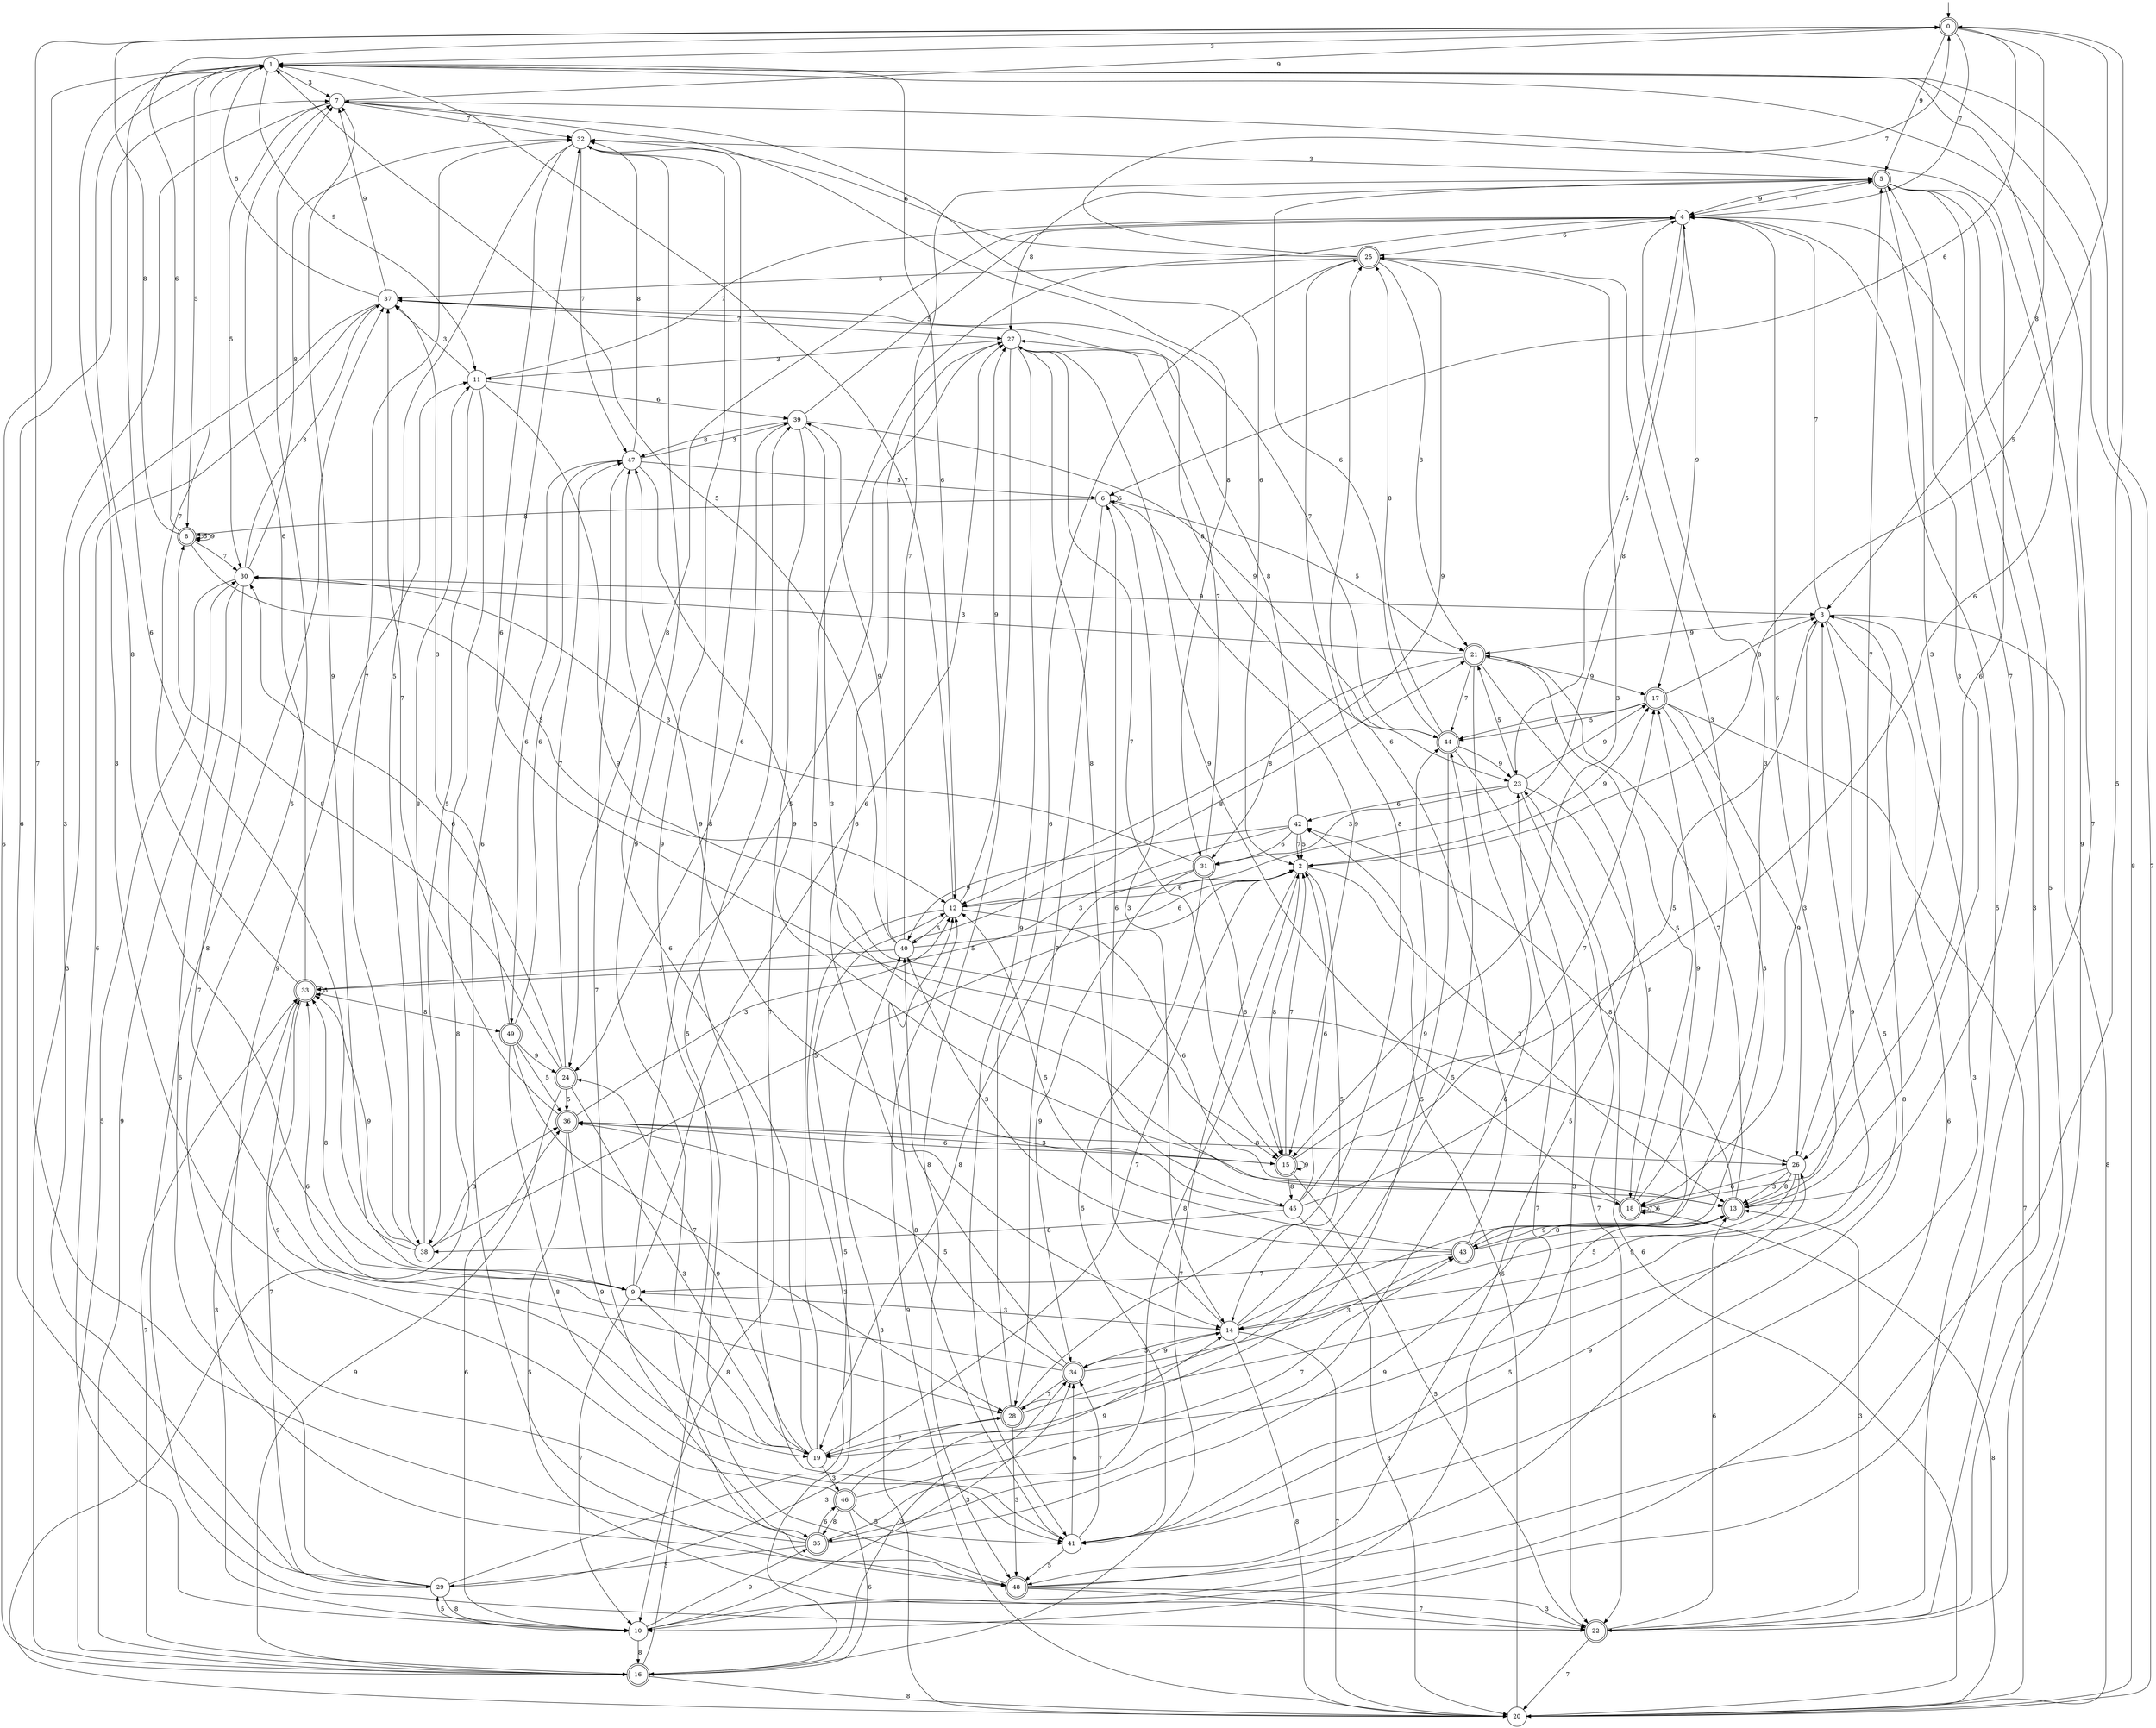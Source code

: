 digraph g {

	s0 [shape="doublecircle" label="0"];
	s1 [shape="circle" label="1"];
	s2 [shape="circle" label="2"];
	s3 [shape="circle" label="3"];
	s4 [shape="circle" label="4"];
	s5 [shape="doublecircle" label="5"];
	s6 [shape="circle" label="6"];
	s7 [shape="circle" label="7"];
	s8 [shape="doublecircle" label="8"];
	s9 [shape="circle" label="9"];
	s10 [shape="circle" label="10"];
	s11 [shape="circle" label="11"];
	s12 [shape="circle" label="12"];
	s13 [shape="doublecircle" label="13"];
	s14 [shape="circle" label="14"];
	s15 [shape="doublecircle" label="15"];
	s16 [shape="doublecircle" label="16"];
	s17 [shape="doublecircle" label="17"];
	s18 [shape="doublecircle" label="18"];
	s19 [shape="circle" label="19"];
	s20 [shape="circle" label="20"];
	s21 [shape="doublecircle" label="21"];
	s22 [shape="doublecircle" label="22"];
	s23 [shape="circle" label="23"];
	s24 [shape="doublecircle" label="24"];
	s25 [shape="doublecircle" label="25"];
	s26 [shape="circle" label="26"];
	s27 [shape="circle" label="27"];
	s28 [shape="doublecircle" label="28"];
	s29 [shape="circle" label="29"];
	s30 [shape="circle" label="30"];
	s31 [shape="doublecircle" label="31"];
	s32 [shape="circle" label="32"];
	s33 [shape="doublecircle" label="33"];
	s34 [shape="doublecircle" label="34"];
	s35 [shape="doublecircle" label="35"];
	s36 [shape="doublecircle" label="36"];
	s37 [shape="circle" label="37"];
	s38 [shape="circle" label="38"];
	s39 [shape="circle" label="39"];
	s40 [shape="circle" label="40"];
	s41 [shape="circle" label="41"];
	s42 [shape="circle" label="42"];
	s43 [shape="doublecircle" label="43"];
	s44 [shape="doublecircle" label="44"];
	s45 [shape="circle" label="45"];
	s46 [shape="doublecircle" label="46"];
	s47 [shape="circle" label="47"];
	s48 [shape="doublecircle" label="48"];
	s49 [shape="doublecircle" label="49"];
	s0 -> s1 [label="3"];
	s0 -> s2 [label="5"];
	s0 -> s3 [label="8"];
	s0 -> s4 [label="7"];
	s0 -> s5 [label="9"];
	s0 -> s6 [label="6"];
	s1 -> s7 [label="3"];
	s1 -> s8 [label="5"];
	s1 -> s9 [label="8"];
	s1 -> s10 [label="7"];
	s1 -> s11 [label="9"];
	s1 -> s12 [label="6"];
	s2 -> s13 [label="3"];
	s2 -> s14 [label="5"];
	s2 -> s15 [label="8"];
	s2 -> s16 [label="7"];
	s2 -> s17 [label="9"];
	s2 -> s12 [label="6"];
	s3 -> s18 [label="3"];
	s3 -> s19 [label="5"];
	s3 -> s20 [label="8"];
	s3 -> s4 [label="7"];
	s3 -> s21 [label="9"];
	s3 -> s10 [label="6"];
	s4 -> s22 [label="3"];
	s4 -> s23 [label="5"];
	s4 -> s24 [label="8"];
	s4 -> s5 [label="7"];
	s4 -> s17 [label="9"];
	s4 -> s25 [label="6"];
	s5 -> s26 [label="3"];
	s5 -> s22 [label="5"];
	s5 -> s27 [label="8"];
	s5 -> s13 [label="7"];
	s5 -> s4 [label="9"];
	s5 -> s18 [label="6"];
	s6 -> s14 [label="3"];
	s6 -> s21 [label="5"];
	s6 -> s8 [label="8"];
	s6 -> s28 [label="7"];
	s6 -> s15 [label="9"];
	s6 -> s6 [label="6"];
	s7 -> s29 [label="3"];
	s7 -> s30 [label="5"];
	s7 -> s31 [label="8"];
	s7 -> s32 [label="7"];
	s7 -> s0 [label="9"];
	s7 -> s2 [label="6"];
	s8 -> s12 [label="3"];
	s8 -> s8 [label="5"];
	s8 -> s0 [label="8"];
	s8 -> s30 [label="7"];
	s8 -> s8 [label="9"];
	s8 -> s0 [label="6"];
	s9 -> s14 [label="3"];
	s9 -> s27 [label="5"];
	s9 -> s33 [label="8"];
	s9 -> s10 [label="7"];
	s9 -> s7 [label="9"];
	s9 -> s27 [label="6"];
	s10 -> s34 [label="3"];
	s10 -> s29 [label="5"];
	s10 -> s16 [label="8"];
	s10 -> s23 [label="7"];
	s10 -> s35 [label="9"];
	s10 -> s36 [label="6"];
	s11 -> s37 [label="3"];
	s11 -> s38 [label="5"];
	s11 -> s20 [label="8"];
	s11 -> s4 [label="7"];
	s11 -> s26 [label="9"];
	s11 -> s39 [label="6"];
	s12 -> s16 [label="3"];
	s12 -> s40 [label="5"];
	s12 -> s4 [label="8"];
	s12 -> s1 [label="7"];
	s12 -> s27 [label="9"];
	s12 -> s13 [label="6"];
	s13 -> s5 [label="3"];
	s13 -> s41 [label="5"];
	s13 -> s42 [label="8"];
	s13 -> s21 [label="7"];
	s13 -> s43 [label="9"];
	s13 -> s4 [label="6"];
	s14 -> s4 [label="3"];
	s14 -> s34 [label="5"];
	s14 -> s20 [label="8"];
	s14 -> s20 [label="7"];
	s14 -> s44 [label="9"];
	s14 -> s6 [label="6"];
	s15 -> s36 [label="3"];
	s15 -> s22 [label="5"];
	s15 -> s45 [label="8"];
	s15 -> s2 [label="7"];
	s15 -> s15 [label="9"];
	s15 -> s1 [label="6"];
	s16 -> s34 [label="3"];
	s16 -> s39 [label="5"];
	s16 -> s20 [label="8"];
	s16 -> s33 [label="7"];
	s16 -> s30 [label="9"];
	s16 -> s1 [label="6"];
	s17 -> s43 [label="3"];
	s17 -> s44 [label="5"];
	s17 -> s3 [label="8"];
	s17 -> s20 [label="7"];
	s17 -> s26 [label="9"];
	s17 -> s44 [label="6"];
	s18 -> s25 [label="3"];
	s18 -> s21 [label="5"];
	s18 -> s20 [label="8"];
	s18 -> s18 [label="7"];
	s18 -> s27 [label="9"];
	s18 -> s18 [label="6"];
	s19 -> s46 [label="3"];
	s19 -> s4 [label="5"];
	s19 -> s9 [label="8"];
	s19 -> s2 [label="7"];
	s19 -> s24 [label="9"];
	s19 -> s47 [label="6"];
	s20 -> s40 [label="3"];
	s20 -> s42 [label="5"];
	s20 -> s1 [label="8"];
	s20 -> s1 [label="7"];
	s20 -> s12 [label="9"];
	s20 -> s23 [label="6"];
	s21 -> s30 [label="3"];
	s21 -> s48 [label="5"];
	s21 -> s31 [label="8"];
	s21 -> s44 [label="7"];
	s21 -> s17 [label="9"];
	s21 -> s35 [label="6"];
	s22 -> s13 [label="3"];
	s22 -> s4 [label="5"];
	s22 -> s37 [label="8"];
	s22 -> s20 [label="7"];
	s22 -> s7 [label="9"];
	s22 -> s13 [label="6"];
	s23 -> s31 [label="3"];
	s23 -> s21 [label="5"];
	s23 -> s18 [label="8"];
	s23 -> s22 [label="7"];
	s23 -> s17 [label="9"];
	s23 -> s42 [label="6"];
	s24 -> s19 [label="3"];
	s24 -> s36 [label="5"];
	s24 -> s8 [label="8"];
	s24 -> s47 [label="7"];
	s24 -> s16 [label="9"];
	s24 -> s30 [label="6"];
	s25 -> s15 [label="3"];
	s25 -> s37 [label="5"];
	s25 -> s21 [label="8"];
	s25 -> s0 [label="7"];
	s25 -> s12 [label="9"];
	s25 -> s32 [label="6"];
	s26 -> s13 [label="3"];
	s26 -> s14 [label="5"];
	s26 -> s13 [label="8"];
	s26 -> s5 [label="7"];
	s26 -> s14 [label="9"];
	s26 -> s18 [label="6"];
	s27 -> s11 [label="3"];
	s27 -> s48 [label="5"];
	s27 -> s45 [label="8"];
	s27 -> s15 [label="7"];
	s27 -> s41 [label="9"];
	s27 -> s14 [label="6"];
	s28 -> s48 [label="3"];
	s28 -> s44 [label="5"];
	s28 -> s25 [label="8"];
	s28 -> s19 [label="7"];
	s28 -> s3 [label="9"];
	s28 -> s25 [label="6"];
	s29 -> s28 [label="3"];
	s29 -> s12 [label="5"];
	s29 -> s10 [label="8"];
	s29 -> s33 [label="7"];
	s29 -> s11 [label="9"];
	s29 -> s7 [label="6"];
	s30 -> s37 [label="3"];
	s30 -> s16 [label="5"];
	s30 -> s32 [label="8"];
	s30 -> s28 [label="7"];
	s30 -> s3 [label="9"];
	s30 -> s48 [label="6"];
	s31 -> s30 [label="3"];
	s31 -> s41 [label="5"];
	s31 -> s19 [label="8"];
	s31 -> s27 [label="7"];
	s31 -> s34 [label="9"];
	s31 -> s15 [label="6"];
	s32 -> s5 [label="3"];
	s32 -> s38 [label="5"];
	s32 -> s41 [label="8"];
	s32 -> s47 [label="7"];
	s32 -> s48 [label="9"];
	s32 -> s15 [label="6"];
	s33 -> s10 [label="3"];
	s33 -> s33 [label="5"];
	s33 -> s49 [label="8"];
	s33 -> s1 [label="7"];
	s33 -> s19 [label="9"];
	s33 -> s7 [label="6"];
	s34 -> s43 [label="3"];
	s34 -> s36 [label="5"];
	s34 -> s40 [label="8"];
	s34 -> s28 [label="7"];
	s34 -> s14 [label="9"];
	s34 -> s33 [label="6"];
	s35 -> s29 [label="3"];
	s35 -> s7 [label="5"];
	s35 -> s2 [label="8"];
	s35 -> s0 [label="7"];
	s35 -> s13 [label="9"];
	s35 -> s46 [label="6"];
	s36 -> s12 [label="3"];
	s36 -> s22 [label="5"];
	s36 -> s26 [label="8"];
	s36 -> s37 [label="7"];
	s36 -> s19 [label="9"];
	s36 -> s15 [label="6"];
	s37 -> s16 [label="3"];
	s37 -> s1 [label="5"];
	s37 -> s23 [label="8"];
	s37 -> s27 [label="7"];
	s37 -> s7 [label="9"];
	s37 -> s10 [label="6"];
	s38 -> s36 [label="3"];
	s38 -> s2 [label="5"];
	s38 -> s11 [label="8"];
	s38 -> s32 [label="7"];
	s38 -> s33 [label="9"];
	s38 -> s1 [label="6"];
	s39 -> s18 [label="3"];
	s39 -> s4 [label="5"];
	s39 -> s47 [label="8"];
	s39 -> s10 [label="7"];
	s39 -> s44 [label="9"];
	s39 -> s24 [label="6"];
	s40 -> s33 [label="3"];
	s40 -> s1 [label="5"];
	s40 -> s21 [label="8"];
	s40 -> s5 [label="7"];
	s40 -> s39 [label="9"];
	s40 -> s2 [label="6"];
	s41 -> s3 [label="3"];
	s41 -> s48 [label="5"];
	s41 -> s12 [label="8"];
	s41 -> s34 [label="7"];
	s41 -> s26 [label="9"];
	s41 -> s34 [label="6"];
	s42 -> s33 [label="3"];
	s42 -> s2 [label="5"];
	s42 -> s27 [label="8"];
	s42 -> s2 [label="7"];
	s42 -> s40 [label="9"];
	s42 -> s31 [label="6"];
	s43 -> s40 [label="3"];
	s43 -> s12 [label="5"];
	s43 -> s13 [label="8"];
	s43 -> s9 [label="7"];
	s43 -> s17 [label="9"];
	s43 -> s25 [label="6"];
	s44 -> s22 [label="3"];
	s44 -> s19 [label="5"];
	s44 -> s25 [label="8"];
	s44 -> s37 [label="7"];
	s44 -> s23 [label="9"];
	s44 -> s5 [label="6"];
	s45 -> s20 [label="3"];
	s45 -> s3 [label="5"];
	s45 -> s38 [label="8"];
	s45 -> s17 [label="7"];
	s45 -> s47 [label="9"];
	s45 -> s2 [label="6"];
	s46 -> s1 [label="3"];
	s46 -> s41 [label="5"];
	s46 -> s35 [label="8"];
	s46 -> s43 [label="7"];
	s46 -> s14 [label="9"];
	s46 -> s16 [label="6"];
	s47 -> s39 [label="3"];
	s47 -> s6 [label="5"];
	s47 -> s32 [label="8"];
	s47 -> s35 [label="7"];
	s47 -> s13 [label="9"];
	s47 -> s49 [label="6"];
	s48 -> s22 [label="3"];
	s48 -> s0 [label="5"];
	s48 -> s3 [label="8"];
	s48 -> s22 [label="7"];
	s48 -> s32 [label="9"];
	s48 -> s32 [label="6"];
	s49 -> s37 [label="3"];
	s49 -> s36 [label="5"];
	s49 -> s41 [label="8"];
	s49 -> s28 [label="7"];
	s49 -> s24 [label="9"];
	s49 -> s47 [label="6"];

__start0 [label="" shape="none" width="0" height="0"];
__start0 -> s0;

}
